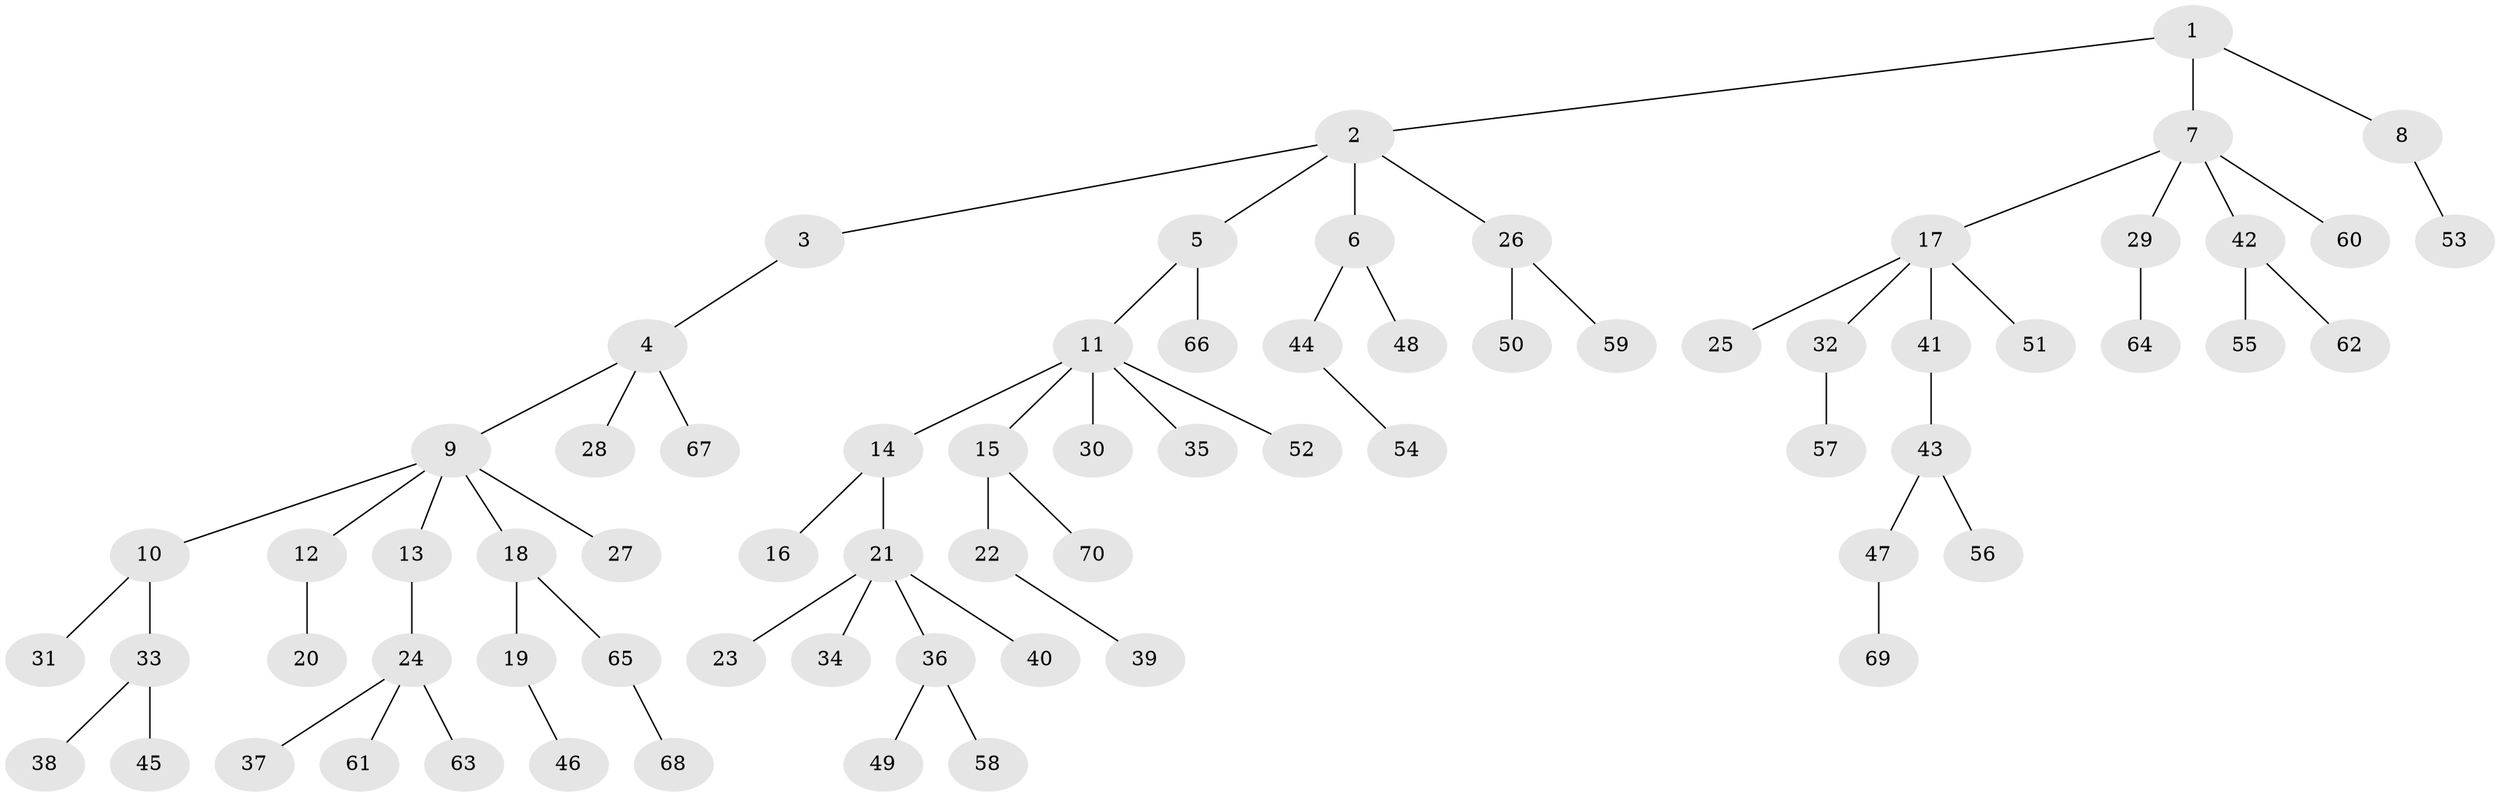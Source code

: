 // coarse degree distribution, {2: 0.19047619047619047, 1: 0.6904761904761905, 4: 0.023809523809523808, 5: 0.023809523809523808, 9: 0.023809523809523808, 3: 0.023809523809523808, 16: 0.023809523809523808}
// Generated by graph-tools (version 1.1) at 2025/57/03/04/25 21:57:01]
// undirected, 70 vertices, 69 edges
graph export_dot {
graph [start="1"]
  node [color=gray90,style=filled];
  1;
  2;
  3;
  4;
  5;
  6;
  7;
  8;
  9;
  10;
  11;
  12;
  13;
  14;
  15;
  16;
  17;
  18;
  19;
  20;
  21;
  22;
  23;
  24;
  25;
  26;
  27;
  28;
  29;
  30;
  31;
  32;
  33;
  34;
  35;
  36;
  37;
  38;
  39;
  40;
  41;
  42;
  43;
  44;
  45;
  46;
  47;
  48;
  49;
  50;
  51;
  52;
  53;
  54;
  55;
  56;
  57;
  58;
  59;
  60;
  61;
  62;
  63;
  64;
  65;
  66;
  67;
  68;
  69;
  70;
  1 -- 2;
  1 -- 7;
  1 -- 8;
  2 -- 3;
  2 -- 5;
  2 -- 6;
  2 -- 26;
  3 -- 4;
  4 -- 9;
  4 -- 28;
  4 -- 67;
  5 -- 11;
  5 -- 66;
  6 -- 44;
  6 -- 48;
  7 -- 17;
  7 -- 29;
  7 -- 42;
  7 -- 60;
  8 -- 53;
  9 -- 10;
  9 -- 12;
  9 -- 13;
  9 -- 18;
  9 -- 27;
  10 -- 31;
  10 -- 33;
  11 -- 14;
  11 -- 15;
  11 -- 30;
  11 -- 35;
  11 -- 52;
  12 -- 20;
  13 -- 24;
  14 -- 16;
  14 -- 21;
  15 -- 22;
  15 -- 70;
  17 -- 25;
  17 -- 32;
  17 -- 41;
  17 -- 51;
  18 -- 19;
  18 -- 65;
  19 -- 46;
  21 -- 23;
  21 -- 34;
  21 -- 36;
  21 -- 40;
  22 -- 39;
  24 -- 37;
  24 -- 61;
  24 -- 63;
  26 -- 50;
  26 -- 59;
  29 -- 64;
  32 -- 57;
  33 -- 38;
  33 -- 45;
  36 -- 49;
  36 -- 58;
  41 -- 43;
  42 -- 55;
  42 -- 62;
  43 -- 47;
  43 -- 56;
  44 -- 54;
  47 -- 69;
  65 -- 68;
}
